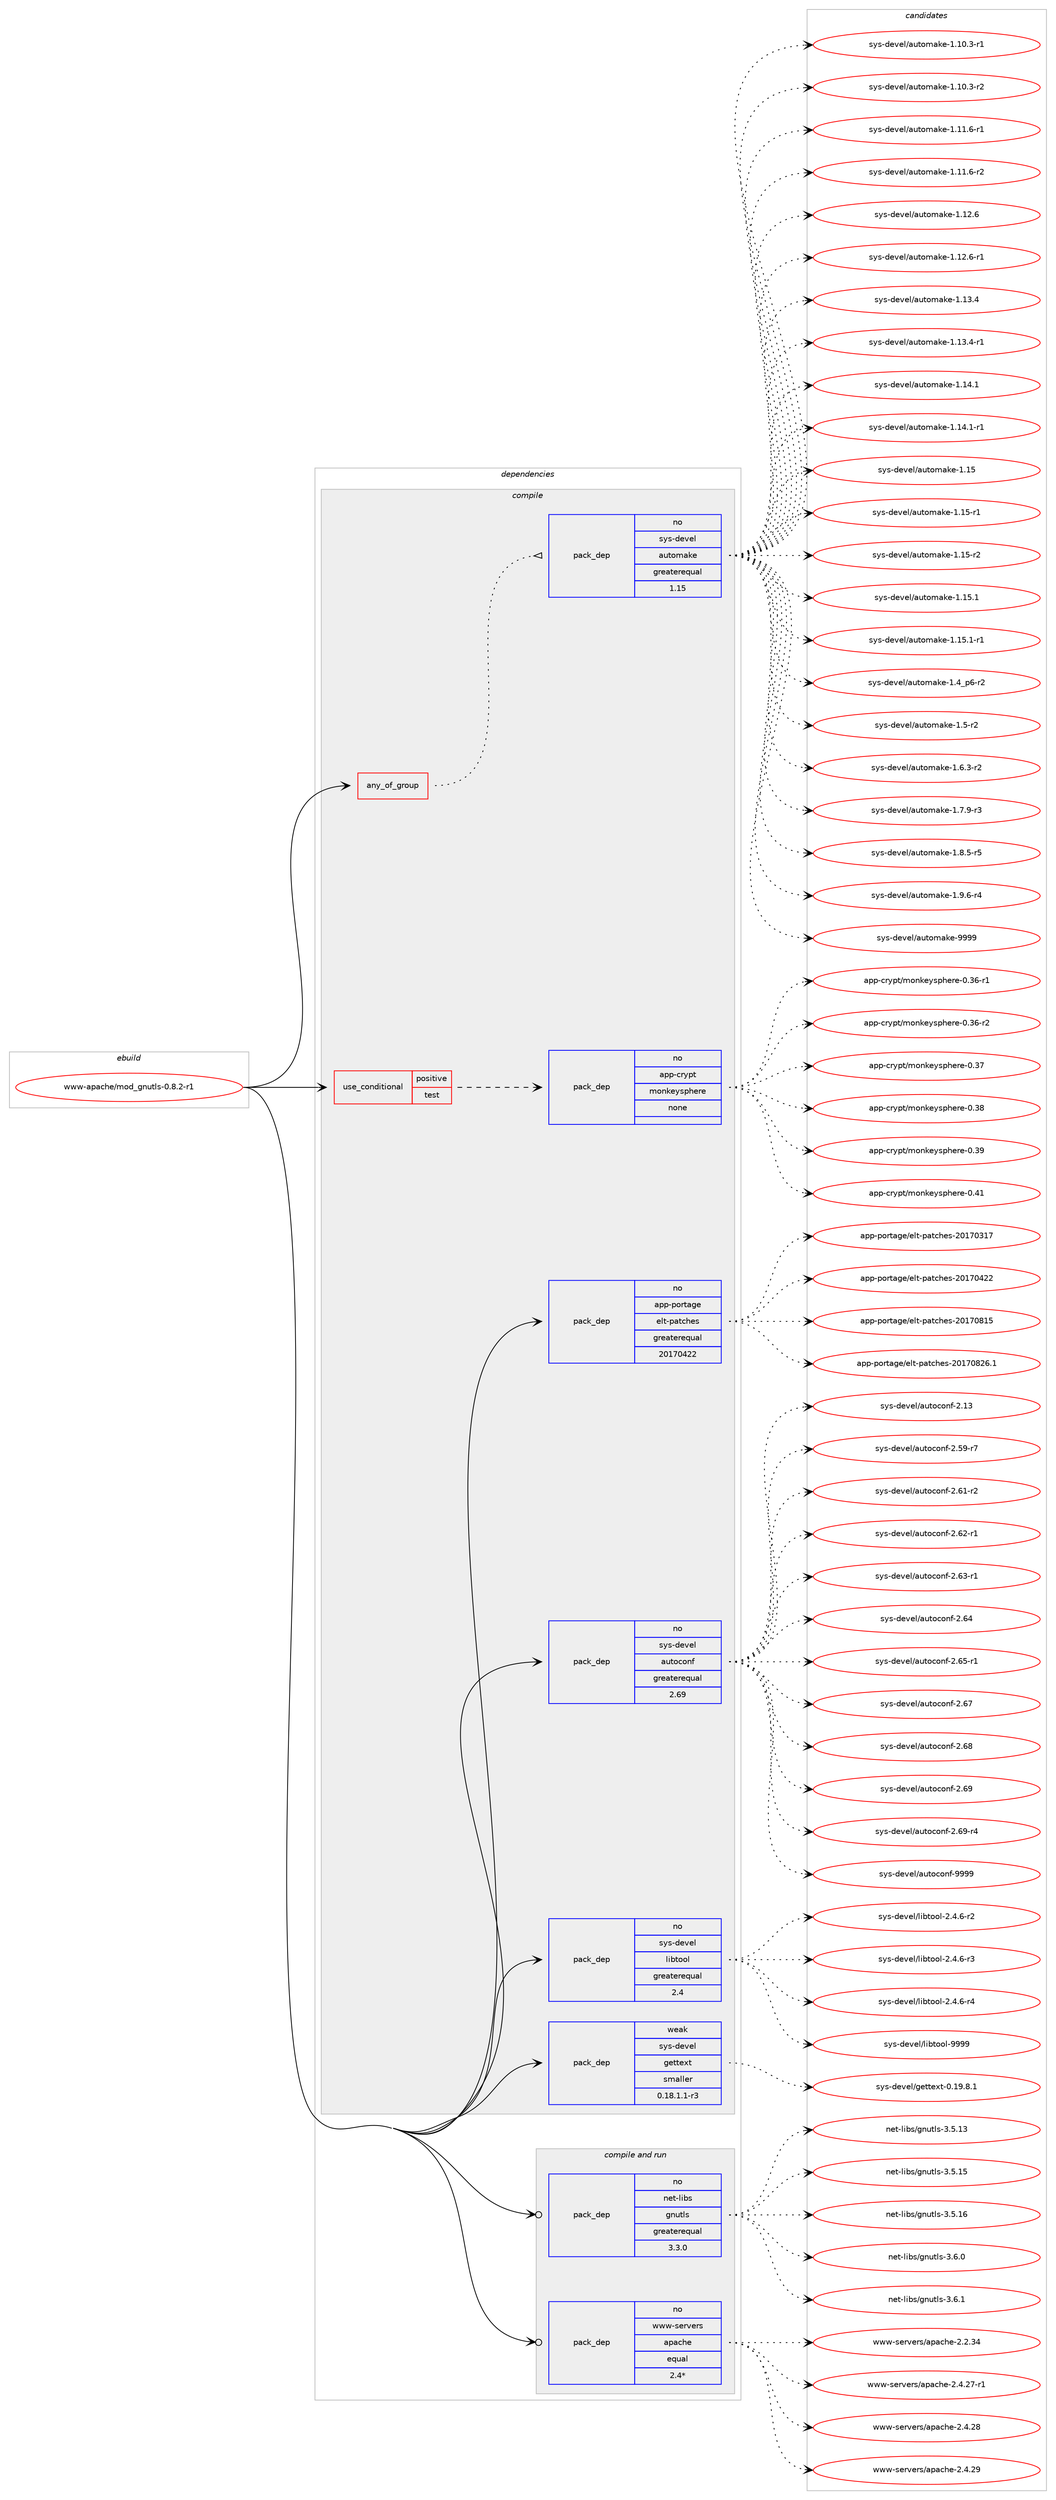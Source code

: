digraph prolog {

# *************
# Graph options
# *************

newrank=true;
concentrate=true;
compound=true;
graph [rankdir=LR,fontname=Helvetica,fontsize=10,ranksep=1.5];#, ranksep=2.5, nodesep=0.2];
edge  [arrowhead=vee];
node  [fontname=Helvetica,fontsize=10];

# **********
# The ebuild
# **********

subgraph cluster_leftcol {
color=gray;
rank=same;
label=<<i>ebuild</i>>;
id [label="www-apache/mod_gnutls-0.8.2-r1", color=red, width=4, href="../www-apache/mod_gnutls-0.8.2-r1.svg"];
}

# ****************
# The dependencies
# ****************

subgraph cluster_midcol {
color=gray;
label=<<i>dependencies</i>>;
subgraph cluster_compile {
fillcolor="#eeeeee";
style=filled;
label=<<i>compile</i>>;
subgraph any8795 {
dependency499404 [label=<<TABLE BORDER="0" CELLBORDER="1" CELLSPACING="0" CELLPADDING="4"><TR><TD CELLPADDING="10">any_of_group</TD></TR></TABLE>>, shape=none, color=red];subgraph pack371198 {
dependency499405 [label=<<TABLE BORDER="0" CELLBORDER="1" CELLSPACING="0" CELLPADDING="4" WIDTH="220"><TR><TD ROWSPAN="6" CELLPADDING="30">pack_dep</TD></TR><TR><TD WIDTH="110">no</TD></TR><TR><TD>sys-devel</TD></TR><TR><TD>automake</TD></TR><TR><TD>greaterequal</TD></TR><TR><TD>1.15</TD></TR></TABLE>>, shape=none, color=blue];
}
dependency499404:e -> dependency499405:w [weight=20,style="dotted",arrowhead="oinv"];
}
id:e -> dependency499404:w [weight=20,style="solid",arrowhead="vee"];
subgraph cond119086 {
dependency499406 [label=<<TABLE BORDER="0" CELLBORDER="1" CELLSPACING="0" CELLPADDING="4"><TR><TD ROWSPAN="3" CELLPADDING="10">use_conditional</TD></TR><TR><TD>positive</TD></TR><TR><TD>test</TD></TR></TABLE>>, shape=none, color=red];
subgraph pack371199 {
dependency499407 [label=<<TABLE BORDER="0" CELLBORDER="1" CELLSPACING="0" CELLPADDING="4" WIDTH="220"><TR><TD ROWSPAN="6" CELLPADDING="30">pack_dep</TD></TR><TR><TD WIDTH="110">no</TD></TR><TR><TD>app-crypt</TD></TR><TR><TD>monkeysphere</TD></TR><TR><TD>none</TD></TR><TR><TD></TD></TR></TABLE>>, shape=none, color=blue];
}
dependency499406:e -> dependency499407:w [weight=20,style="dashed",arrowhead="vee"];
}
id:e -> dependency499406:w [weight=20,style="solid",arrowhead="vee"];
subgraph pack371200 {
dependency499408 [label=<<TABLE BORDER="0" CELLBORDER="1" CELLSPACING="0" CELLPADDING="4" WIDTH="220"><TR><TD ROWSPAN="6" CELLPADDING="30">pack_dep</TD></TR><TR><TD WIDTH="110">no</TD></TR><TR><TD>app-portage</TD></TR><TR><TD>elt-patches</TD></TR><TR><TD>greaterequal</TD></TR><TR><TD>20170422</TD></TR></TABLE>>, shape=none, color=blue];
}
id:e -> dependency499408:w [weight=20,style="solid",arrowhead="vee"];
subgraph pack371201 {
dependency499409 [label=<<TABLE BORDER="0" CELLBORDER="1" CELLSPACING="0" CELLPADDING="4" WIDTH="220"><TR><TD ROWSPAN="6" CELLPADDING="30">pack_dep</TD></TR><TR><TD WIDTH="110">no</TD></TR><TR><TD>sys-devel</TD></TR><TR><TD>autoconf</TD></TR><TR><TD>greaterequal</TD></TR><TR><TD>2.69</TD></TR></TABLE>>, shape=none, color=blue];
}
id:e -> dependency499409:w [weight=20,style="solid",arrowhead="vee"];
subgraph pack371202 {
dependency499410 [label=<<TABLE BORDER="0" CELLBORDER="1" CELLSPACING="0" CELLPADDING="4" WIDTH="220"><TR><TD ROWSPAN="6" CELLPADDING="30">pack_dep</TD></TR><TR><TD WIDTH="110">no</TD></TR><TR><TD>sys-devel</TD></TR><TR><TD>libtool</TD></TR><TR><TD>greaterequal</TD></TR><TR><TD>2.4</TD></TR></TABLE>>, shape=none, color=blue];
}
id:e -> dependency499410:w [weight=20,style="solid",arrowhead="vee"];
subgraph pack371203 {
dependency499411 [label=<<TABLE BORDER="0" CELLBORDER="1" CELLSPACING="0" CELLPADDING="4" WIDTH="220"><TR><TD ROWSPAN="6" CELLPADDING="30">pack_dep</TD></TR><TR><TD WIDTH="110">weak</TD></TR><TR><TD>sys-devel</TD></TR><TR><TD>gettext</TD></TR><TR><TD>smaller</TD></TR><TR><TD>0.18.1.1-r3</TD></TR></TABLE>>, shape=none, color=blue];
}
id:e -> dependency499411:w [weight=20,style="solid",arrowhead="vee"];
}
subgraph cluster_compileandrun {
fillcolor="#eeeeee";
style=filled;
label=<<i>compile and run</i>>;
subgraph pack371204 {
dependency499412 [label=<<TABLE BORDER="0" CELLBORDER="1" CELLSPACING="0" CELLPADDING="4" WIDTH="220"><TR><TD ROWSPAN="6" CELLPADDING="30">pack_dep</TD></TR><TR><TD WIDTH="110">no</TD></TR><TR><TD>net-libs</TD></TR><TR><TD>gnutls</TD></TR><TR><TD>greaterequal</TD></TR><TR><TD>3.3.0</TD></TR></TABLE>>, shape=none, color=blue];
}
id:e -> dependency499412:w [weight=20,style="solid",arrowhead="odotvee"];
subgraph pack371205 {
dependency499413 [label=<<TABLE BORDER="0" CELLBORDER="1" CELLSPACING="0" CELLPADDING="4" WIDTH="220"><TR><TD ROWSPAN="6" CELLPADDING="30">pack_dep</TD></TR><TR><TD WIDTH="110">no</TD></TR><TR><TD>www-servers</TD></TR><TR><TD>apache</TD></TR><TR><TD>equal</TD></TR><TR><TD>2.4*</TD></TR></TABLE>>, shape=none, color=blue];
}
id:e -> dependency499413:w [weight=20,style="solid",arrowhead="odotvee"];
}
subgraph cluster_run {
fillcolor="#eeeeee";
style=filled;
label=<<i>run</i>>;
}
}

# **************
# The candidates
# **************

subgraph cluster_choices {
rank=same;
color=gray;
label=<<i>candidates</i>>;

subgraph choice371198 {
color=black;
nodesep=1;
choice11512111545100101118101108479711711611110997107101454946494846514511449 [label="sys-devel/automake-1.10.3-r1", color=red, width=4,href="../sys-devel/automake-1.10.3-r1.svg"];
choice11512111545100101118101108479711711611110997107101454946494846514511450 [label="sys-devel/automake-1.10.3-r2", color=red, width=4,href="../sys-devel/automake-1.10.3-r2.svg"];
choice11512111545100101118101108479711711611110997107101454946494946544511449 [label="sys-devel/automake-1.11.6-r1", color=red, width=4,href="../sys-devel/automake-1.11.6-r1.svg"];
choice11512111545100101118101108479711711611110997107101454946494946544511450 [label="sys-devel/automake-1.11.6-r2", color=red, width=4,href="../sys-devel/automake-1.11.6-r2.svg"];
choice1151211154510010111810110847971171161111099710710145494649504654 [label="sys-devel/automake-1.12.6", color=red, width=4,href="../sys-devel/automake-1.12.6.svg"];
choice11512111545100101118101108479711711611110997107101454946495046544511449 [label="sys-devel/automake-1.12.6-r1", color=red, width=4,href="../sys-devel/automake-1.12.6-r1.svg"];
choice1151211154510010111810110847971171161111099710710145494649514652 [label="sys-devel/automake-1.13.4", color=red, width=4,href="../sys-devel/automake-1.13.4.svg"];
choice11512111545100101118101108479711711611110997107101454946495146524511449 [label="sys-devel/automake-1.13.4-r1", color=red, width=4,href="../sys-devel/automake-1.13.4-r1.svg"];
choice1151211154510010111810110847971171161111099710710145494649524649 [label="sys-devel/automake-1.14.1", color=red, width=4,href="../sys-devel/automake-1.14.1.svg"];
choice11512111545100101118101108479711711611110997107101454946495246494511449 [label="sys-devel/automake-1.14.1-r1", color=red, width=4,href="../sys-devel/automake-1.14.1-r1.svg"];
choice115121115451001011181011084797117116111109971071014549464953 [label="sys-devel/automake-1.15", color=red, width=4,href="../sys-devel/automake-1.15.svg"];
choice1151211154510010111810110847971171161111099710710145494649534511449 [label="sys-devel/automake-1.15-r1", color=red, width=4,href="../sys-devel/automake-1.15-r1.svg"];
choice1151211154510010111810110847971171161111099710710145494649534511450 [label="sys-devel/automake-1.15-r2", color=red, width=4,href="../sys-devel/automake-1.15-r2.svg"];
choice1151211154510010111810110847971171161111099710710145494649534649 [label="sys-devel/automake-1.15.1", color=red, width=4,href="../sys-devel/automake-1.15.1.svg"];
choice11512111545100101118101108479711711611110997107101454946495346494511449 [label="sys-devel/automake-1.15.1-r1", color=red, width=4,href="../sys-devel/automake-1.15.1-r1.svg"];
choice115121115451001011181011084797117116111109971071014549465295112544511450 [label="sys-devel/automake-1.4_p6-r2", color=red, width=4,href="../sys-devel/automake-1.4_p6-r2.svg"];
choice11512111545100101118101108479711711611110997107101454946534511450 [label="sys-devel/automake-1.5-r2", color=red, width=4,href="../sys-devel/automake-1.5-r2.svg"];
choice115121115451001011181011084797117116111109971071014549465446514511450 [label="sys-devel/automake-1.6.3-r2", color=red, width=4,href="../sys-devel/automake-1.6.3-r2.svg"];
choice115121115451001011181011084797117116111109971071014549465546574511451 [label="sys-devel/automake-1.7.9-r3", color=red, width=4,href="../sys-devel/automake-1.7.9-r3.svg"];
choice115121115451001011181011084797117116111109971071014549465646534511453 [label="sys-devel/automake-1.8.5-r5", color=red, width=4,href="../sys-devel/automake-1.8.5-r5.svg"];
choice115121115451001011181011084797117116111109971071014549465746544511452 [label="sys-devel/automake-1.9.6-r4", color=red, width=4,href="../sys-devel/automake-1.9.6-r4.svg"];
choice115121115451001011181011084797117116111109971071014557575757 [label="sys-devel/automake-9999", color=red, width=4,href="../sys-devel/automake-9999.svg"];
dependency499405:e -> choice11512111545100101118101108479711711611110997107101454946494846514511449:w [style=dotted,weight="100"];
dependency499405:e -> choice11512111545100101118101108479711711611110997107101454946494846514511450:w [style=dotted,weight="100"];
dependency499405:e -> choice11512111545100101118101108479711711611110997107101454946494946544511449:w [style=dotted,weight="100"];
dependency499405:e -> choice11512111545100101118101108479711711611110997107101454946494946544511450:w [style=dotted,weight="100"];
dependency499405:e -> choice1151211154510010111810110847971171161111099710710145494649504654:w [style=dotted,weight="100"];
dependency499405:e -> choice11512111545100101118101108479711711611110997107101454946495046544511449:w [style=dotted,weight="100"];
dependency499405:e -> choice1151211154510010111810110847971171161111099710710145494649514652:w [style=dotted,weight="100"];
dependency499405:e -> choice11512111545100101118101108479711711611110997107101454946495146524511449:w [style=dotted,weight="100"];
dependency499405:e -> choice1151211154510010111810110847971171161111099710710145494649524649:w [style=dotted,weight="100"];
dependency499405:e -> choice11512111545100101118101108479711711611110997107101454946495246494511449:w [style=dotted,weight="100"];
dependency499405:e -> choice115121115451001011181011084797117116111109971071014549464953:w [style=dotted,weight="100"];
dependency499405:e -> choice1151211154510010111810110847971171161111099710710145494649534511449:w [style=dotted,weight="100"];
dependency499405:e -> choice1151211154510010111810110847971171161111099710710145494649534511450:w [style=dotted,weight="100"];
dependency499405:e -> choice1151211154510010111810110847971171161111099710710145494649534649:w [style=dotted,weight="100"];
dependency499405:e -> choice11512111545100101118101108479711711611110997107101454946495346494511449:w [style=dotted,weight="100"];
dependency499405:e -> choice115121115451001011181011084797117116111109971071014549465295112544511450:w [style=dotted,weight="100"];
dependency499405:e -> choice11512111545100101118101108479711711611110997107101454946534511450:w [style=dotted,weight="100"];
dependency499405:e -> choice115121115451001011181011084797117116111109971071014549465446514511450:w [style=dotted,weight="100"];
dependency499405:e -> choice115121115451001011181011084797117116111109971071014549465546574511451:w [style=dotted,weight="100"];
dependency499405:e -> choice115121115451001011181011084797117116111109971071014549465646534511453:w [style=dotted,weight="100"];
dependency499405:e -> choice115121115451001011181011084797117116111109971071014549465746544511452:w [style=dotted,weight="100"];
dependency499405:e -> choice115121115451001011181011084797117116111109971071014557575757:w [style=dotted,weight="100"];
}
subgraph choice371199 {
color=black;
nodesep=1;
choice9711211245991141211121164710911111010710112111511210410111410145484651544511449 [label="app-crypt/monkeysphere-0.36-r1", color=red, width=4,href="../app-crypt/monkeysphere-0.36-r1.svg"];
choice9711211245991141211121164710911111010710112111511210410111410145484651544511450 [label="app-crypt/monkeysphere-0.36-r2", color=red, width=4,href="../app-crypt/monkeysphere-0.36-r2.svg"];
choice971121124599114121112116471091111101071011211151121041011141014548465155 [label="app-crypt/monkeysphere-0.37", color=red, width=4,href="../app-crypt/monkeysphere-0.37.svg"];
choice971121124599114121112116471091111101071011211151121041011141014548465156 [label="app-crypt/monkeysphere-0.38", color=red, width=4,href="../app-crypt/monkeysphere-0.38.svg"];
choice971121124599114121112116471091111101071011211151121041011141014548465157 [label="app-crypt/monkeysphere-0.39", color=red, width=4,href="../app-crypt/monkeysphere-0.39.svg"];
choice971121124599114121112116471091111101071011211151121041011141014548465249 [label="app-crypt/monkeysphere-0.41", color=red, width=4,href="../app-crypt/monkeysphere-0.41.svg"];
dependency499407:e -> choice9711211245991141211121164710911111010710112111511210410111410145484651544511449:w [style=dotted,weight="100"];
dependency499407:e -> choice9711211245991141211121164710911111010710112111511210410111410145484651544511450:w [style=dotted,weight="100"];
dependency499407:e -> choice971121124599114121112116471091111101071011211151121041011141014548465155:w [style=dotted,weight="100"];
dependency499407:e -> choice971121124599114121112116471091111101071011211151121041011141014548465156:w [style=dotted,weight="100"];
dependency499407:e -> choice971121124599114121112116471091111101071011211151121041011141014548465157:w [style=dotted,weight="100"];
dependency499407:e -> choice971121124599114121112116471091111101071011211151121041011141014548465249:w [style=dotted,weight="100"];
}
subgraph choice371200 {
color=black;
nodesep=1;
choice97112112451121111141169710310147101108116451129711699104101115455048495548514955 [label="app-portage/elt-patches-20170317", color=red, width=4,href="../app-portage/elt-patches-20170317.svg"];
choice97112112451121111141169710310147101108116451129711699104101115455048495548525050 [label="app-portage/elt-patches-20170422", color=red, width=4,href="../app-portage/elt-patches-20170422.svg"];
choice97112112451121111141169710310147101108116451129711699104101115455048495548564953 [label="app-portage/elt-patches-20170815", color=red, width=4,href="../app-portage/elt-patches-20170815.svg"];
choice971121124511211111411697103101471011081164511297116991041011154550484955485650544649 [label="app-portage/elt-patches-20170826.1", color=red, width=4,href="../app-portage/elt-patches-20170826.1.svg"];
dependency499408:e -> choice97112112451121111141169710310147101108116451129711699104101115455048495548514955:w [style=dotted,weight="100"];
dependency499408:e -> choice97112112451121111141169710310147101108116451129711699104101115455048495548525050:w [style=dotted,weight="100"];
dependency499408:e -> choice97112112451121111141169710310147101108116451129711699104101115455048495548564953:w [style=dotted,weight="100"];
dependency499408:e -> choice971121124511211111411697103101471011081164511297116991041011154550484955485650544649:w [style=dotted,weight="100"];
}
subgraph choice371201 {
color=black;
nodesep=1;
choice115121115451001011181011084797117116111991111101024550464951 [label="sys-devel/autoconf-2.13", color=red, width=4,href="../sys-devel/autoconf-2.13.svg"];
choice1151211154510010111810110847971171161119911111010245504653574511455 [label="sys-devel/autoconf-2.59-r7", color=red, width=4,href="../sys-devel/autoconf-2.59-r7.svg"];
choice1151211154510010111810110847971171161119911111010245504654494511450 [label="sys-devel/autoconf-2.61-r2", color=red, width=4,href="../sys-devel/autoconf-2.61-r2.svg"];
choice1151211154510010111810110847971171161119911111010245504654504511449 [label="sys-devel/autoconf-2.62-r1", color=red, width=4,href="../sys-devel/autoconf-2.62-r1.svg"];
choice1151211154510010111810110847971171161119911111010245504654514511449 [label="sys-devel/autoconf-2.63-r1", color=red, width=4,href="../sys-devel/autoconf-2.63-r1.svg"];
choice115121115451001011181011084797117116111991111101024550465452 [label="sys-devel/autoconf-2.64", color=red, width=4,href="../sys-devel/autoconf-2.64.svg"];
choice1151211154510010111810110847971171161119911111010245504654534511449 [label="sys-devel/autoconf-2.65-r1", color=red, width=4,href="../sys-devel/autoconf-2.65-r1.svg"];
choice115121115451001011181011084797117116111991111101024550465455 [label="sys-devel/autoconf-2.67", color=red, width=4,href="../sys-devel/autoconf-2.67.svg"];
choice115121115451001011181011084797117116111991111101024550465456 [label="sys-devel/autoconf-2.68", color=red, width=4,href="../sys-devel/autoconf-2.68.svg"];
choice115121115451001011181011084797117116111991111101024550465457 [label="sys-devel/autoconf-2.69", color=red, width=4,href="../sys-devel/autoconf-2.69.svg"];
choice1151211154510010111810110847971171161119911111010245504654574511452 [label="sys-devel/autoconf-2.69-r4", color=red, width=4,href="../sys-devel/autoconf-2.69-r4.svg"];
choice115121115451001011181011084797117116111991111101024557575757 [label="sys-devel/autoconf-9999", color=red, width=4,href="../sys-devel/autoconf-9999.svg"];
dependency499409:e -> choice115121115451001011181011084797117116111991111101024550464951:w [style=dotted,weight="100"];
dependency499409:e -> choice1151211154510010111810110847971171161119911111010245504653574511455:w [style=dotted,weight="100"];
dependency499409:e -> choice1151211154510010111810110847971171161119911111010245504654494511450:w [style=dotted,weight="100"];
dependency499409:e -> choice1151211154510010111810110847971171161119911111010245504654504511449:w [style=dotted,weight="100"];
dependency499409:e -> choice1151211154510010111810110847971171161119911111010245504654514511449:w [style=dotted,weight="100"];
dependency499409:e -> choice115121115451001011181011084797117116111991111101024550465452:w [style=dotted,weight="100"];
dependency499409:e -> choice1151211154510010111810110847971171161119911111010245504654534511449:w [style=dotted,weight="100"];
dependency499409:e -> choice115121115451001011181011084797117116111991111101024550465455:w [style=dotted,weight="100"];
dependency499409:e -> choice115121115451001011181011084797117116111991111101024550465456:w [style=dotted,weight="100"];
dependency499409:e -> choice115121115451001011181011084797117116111991111101024550465457:w [style=dotted,weight="100"];
dependency499409:e -> choice1151211154510010111810110847971171161119911111010245504654574511452:w [style=dotted,weight="100"];
dependency499409:e -> choice115121115451001011181011084797117116111991111101024557575757:w [style=dotted,weight="100"];
}
subgraph choice371202 {
color=black;
nodesep=1;
choice1151211154510010111810110847108105981161111111084550465246544511450 [label="sys-devel/libtool-2.4.6-r2", color=red, width=4,href="../sys-devel/libtool-2.4.6-r2.svg"];
choice1151211154510010111810110847108105981161111111084550465246544511451 [label="sys-devel/libtool-2.4.6-r3", color=red, width=4,href="../sys-devel/libtool-2.4.6-r3.svg"];
choice1151211154510010111810110847108105981161111111084550465246544511452 [label="sys-devel/libtool-2.4.6-r4", color=red, width=4,href="../sys-devel/libtool-2.4.6-r4.svg"];
choice1151211154510010111810110847108105981161111111084557575757 [label="sys-devel/libtool-9999", color=red, width=4,href="../sys-devel/libtool-9999.svg"];
dependency499410:e -> choice1151211154510010111810110847108105981161111111084550465246544511450:w [style=dotted,weight="100"];
dependency499410:e -> choice1151211154510010111810110847108105981161111111084550465246544511451:w [style=dotted,weight="100"];
dependency499410:e -> choice1151211154510010111810110847108105981161111111084550465246544511452:w [style=dotted,weight="100"];
dependency499410:e -> choice1151211154510010111810110847108105981161111111084557575757:w [style=dotted,weight="100"];
}
subgraph choice371203 {
color=black;
nodesep=1;
choice1151211154510010111810110847103101116116101120116454846495746564649 [label="sys-devel/gettext-0.19.8.1", color=red, width=4,href="../sys-devel/gettext-0.19.8.1.svg"];
dependency499411:e -> choice1151211154510010111810110847103101116116101120116454846495746564649:w [style=dotted,weight="100"];
}
subgraph choice371204 {
color=black;
nodesep=1;
choice11010111645108105981154710311011711610811545514653464951 [label="net-libs/gnutls-3.5.13", color=red, width=4,href="../net-libs/gnutls-3.5.13.svg"];
choice11010111645108105981154710311011711610811545514653464953 [label="net-libs/gnutls-3.5.15", color=red, width=4,href="../net-libs/gnutls-3.5.15.svg"];
choice11010111645108105981154710311011711610811545514653464954 [label="net-libs/gnutls-3.5.16", color=red, width=4,href="../net-libs/gnutls-3.5.16.svg"];
choice110101116451081059811547103110117116108115455146544648 [label="net-libs/gnutls-3.6.0", color=red, width=4,href="../net-libs/gnutls-3.6.0.svg"];
choice110101116451081059811547103110117116108115455146544649 [label="net-libs/gnutls-3.6.1", color=red, width=4,href="../net-libs/gnutls-3.6.1.svg"];
dependency499412:e -> choice11010111645108105981154710311011711610811545514653464951:w [style=dotted,weight="100"];
dependency499412:e -> choice11010111645108105981154710311011711610811545514653464953:w [style=dotted,weight="100"];
dependency499412:e -> choice11010111645108105981154710311011711610811545514653464954:w [style=dotted,weight="100"];
dependency499412:e -> choice110101116451081059811547103110117116108115455146544648:w [style=dotted,weight="100"];
dependency499412:e -> choice110101116451081059811547103110117116108115455146544649:w [style=dotted,weight="100"];
}
subgraph choice371205 {
color=black;
nodesep=1;
choice119119119451151011141181011141154797112979910410145504650465152 [label="www-servers/apache-2.2.34", color=red, width=4,href="../www-servers/apache-2.2.34.svg"];
choice1191191194511510111411810111411547971129799104101455046524650554511449 [label="www-servers/apache-2.4.27-r1", color=red, width=4,href="../www-servers/apache-2.4.27-r1.svg"];
choice119119119451151011141181011141154797112979910410145504652465056 [label="www-servers/apache-2.4.28", color=red, width=4,href="../www-servers/apache-2.4.28.svg"];
choice119119119451151011141181011141154797112979910410145504652465057 [label="www-servers/apache-2.4.29", color=red, width=4,href="../www-servers/apache-2.4.29.svg"];
dependency499413:e -> choice119119119451151011141181011141154797112979910410145504650465152:w [style=dotted,weight="100"];
dependency499413:e -> choice1191191194511510111411810111411547971129799104101455046524650554511449:w [style=dotted,weight="100"];
dependency499413:e -> choice119119119451151011141181011141154797112979910410145504652465056:w [style=dotted,weight="100"];
dependency499413:e -> choice119119119451151011141181011141154797112979910410145504652465057:w [style=dotted,weight="100"];
}
}

}
